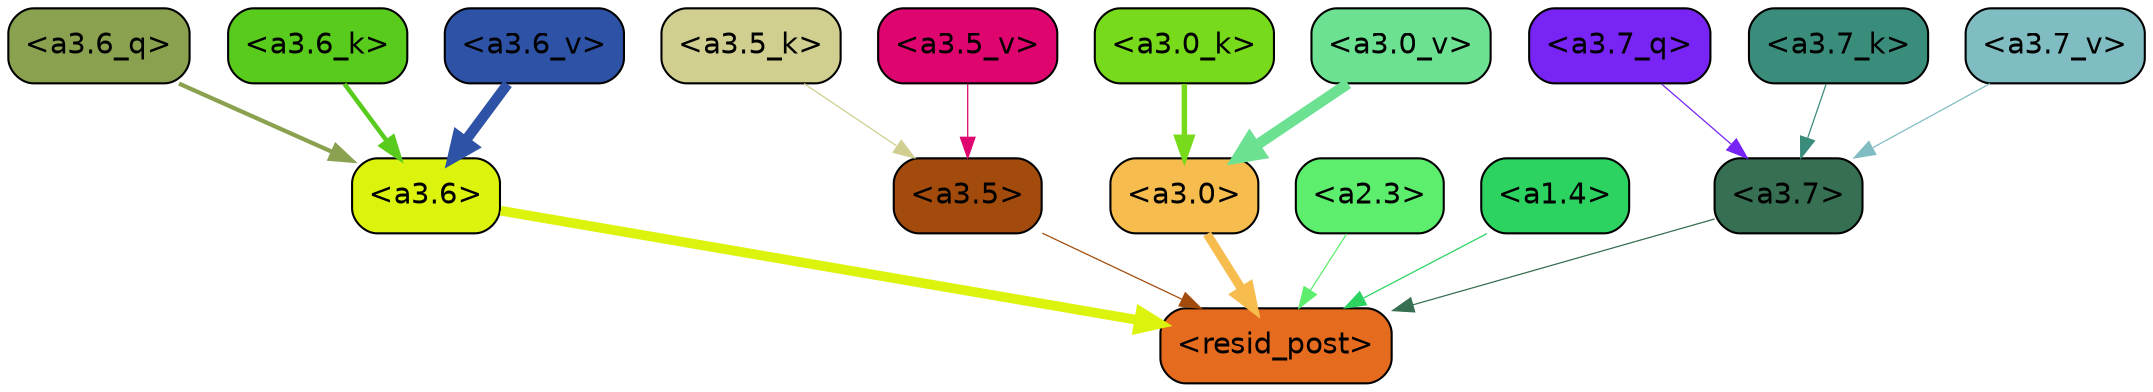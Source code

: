 strict digraph "" {
	graph [bgcolor=transparent,
		layout=dot,
		overlap=false,
		splines=true
	];
	"<a3.7>"	[color=black,
		fillcolor="#366f52",
		fontname=Helvetica,
		shape=box,
		style="filled, rounded"];
	"<resid_post>"	[color=black,
		fillcolor="#e56b1e",
		fontname=Helvetica,
		shape=box,
		style="filled, rounded"];
	"<a3.7>" -> "<resid_post>"	[color="#366f52",
		penwidth=0.6];
	"<a3.6>"	[color=black,
		fillcolor="#dcf40d",
		fontname=Helvetica,
		shape=box,
		style="filled, rounded"];
	"<a3.6>" -> "<resid_post>"	[color="#dcf40d",
		penwidth=4.6696330308914185];
	"<a3.5>"	[color=black,
		fillcolor="#a24b0d",
		fontname=Helvetica,
		shape=box,
		style="filled, rounded"];
	"<a3.5>" -> "<resid_post>"	[color="#a24b0d",
		penwidth=0.6];
	"<a3.0>"	[color=black,
		fillcolor="#f6bd4e",
		fontname=Helvetica,
		shape=box,
		style="filled, rounded"];
	"<a3.0>" -> "<resid_post>"	[color="#f6bd4e",
		penwidth=4.282557368278503];
	"<a2.3>"	[color=black,
		fillcolor="#5cee6c",
		fontname=Helvetica,
		shape=box,
		style="filled, rounded"];
	"<a2.3>" -> "<resid_post>"	[color="#5cee6c",
		penwidth=0.6];
	"<a1.4>"	[color=black,
		fillcolor="#2cd361",
		fontname=Helvetica,
		shape=box,
		style="filled, rounded"];
	"<a1.4>" -> "<resid_post>"	[color="#2cd361",
		penwidth=0.6];
	"<a3.7_q>"	[color=black,
		fillcolor="#7724f4",
		fontname=Helvetica,
		shape=box,
		style="filled, rounded"];
	"<a3.7_q>" -> "<a3.7>"	[color="#7724f4",
		penwidth=0.6];
	"<a3.6_q>"	[color=black,
		fillcolor="#8aa250",
		fontname=Helvetica,
		shape=box,
		style="filled, rounded"];
	"<a3.6_q>" -> "<a3.6>"	[color="#8aa250",
		penwidth=2.03758105635643];
	"<a3.7_k>"	[color=black,
		fillcolor="#3a8c7b",
		fontname=Helvetica,
		shape=box,
		style="filled, rounded"];
	"<a3.7_k>" -> "<a3.7>"	[color="#3a8c7b",
		penwidth=0.6];
	"<a3.6_k>"	[color=black,
		fillcolor="#59cb1d",
		fontname=Helvetica,
		shape=box,
		style="filled, rounded"];
	"<a3.6_k>" -> "<a3.6>"	[color="#59cb1d",
		penwidth=2.174198240041733];
	"<a3.5_k>"	[color=black,
		fillcolor="#d0cf90",
		fontname=Helvetica,
		shape=box,
		style="filled, rounded"];
	"<a3.5_k>" -> "<a3.5>"	[color="#d0cf90",
		penwidth=0.6];
	"<a3.0_k>"	[color=black,
		fillcolor="#77da1a",
		fontname=Helvetica,
		shape=box,
		style="filled, rounded"];
	"<a3.0_k>" -> "<a3.0>"	[color="#77da1a",
		penwidth=2.6274144649505615];
	"<a3.7_v>"	[color=black,
		fillcolor="#80bdc2",
		fontname=Helvetica,
		shape=box,
		style="filled, rounded"];
	"<a3.7_v>" -> "<a3.7>"	[color="#80bdc2",
		penwidth=0.6];
	"<a3.6_v>"	[color=black,
		fillcolor="#2d52a6",
		fontname=Helvetica,
		shape=box,
		style="filled, rounded"];
	"<a3.6_v>" -> "<a3.6>"	[color="#2d52a6",
		penwidth=5.002329230308533];
	"<a3.5_v>"	[color=black,
		fillcolor="#df056f",
		fontname=Helvetica,
		shape=box,
		style="filled, rounded"];
	"<a3.5_v>" -> "<a3.5>"	[color="#df056f",
		penwidth=0.6];
	"<a3.0_v>"	[color=black,
		fillcolor="#6be191",
		fontname=Helvetica,
		shape=box,
		style="filled, rounded"];
	"<a3.0_v>" -> "<a3.0>"	[color="#6be191",
		penwidth=5.188832879066467];
}
